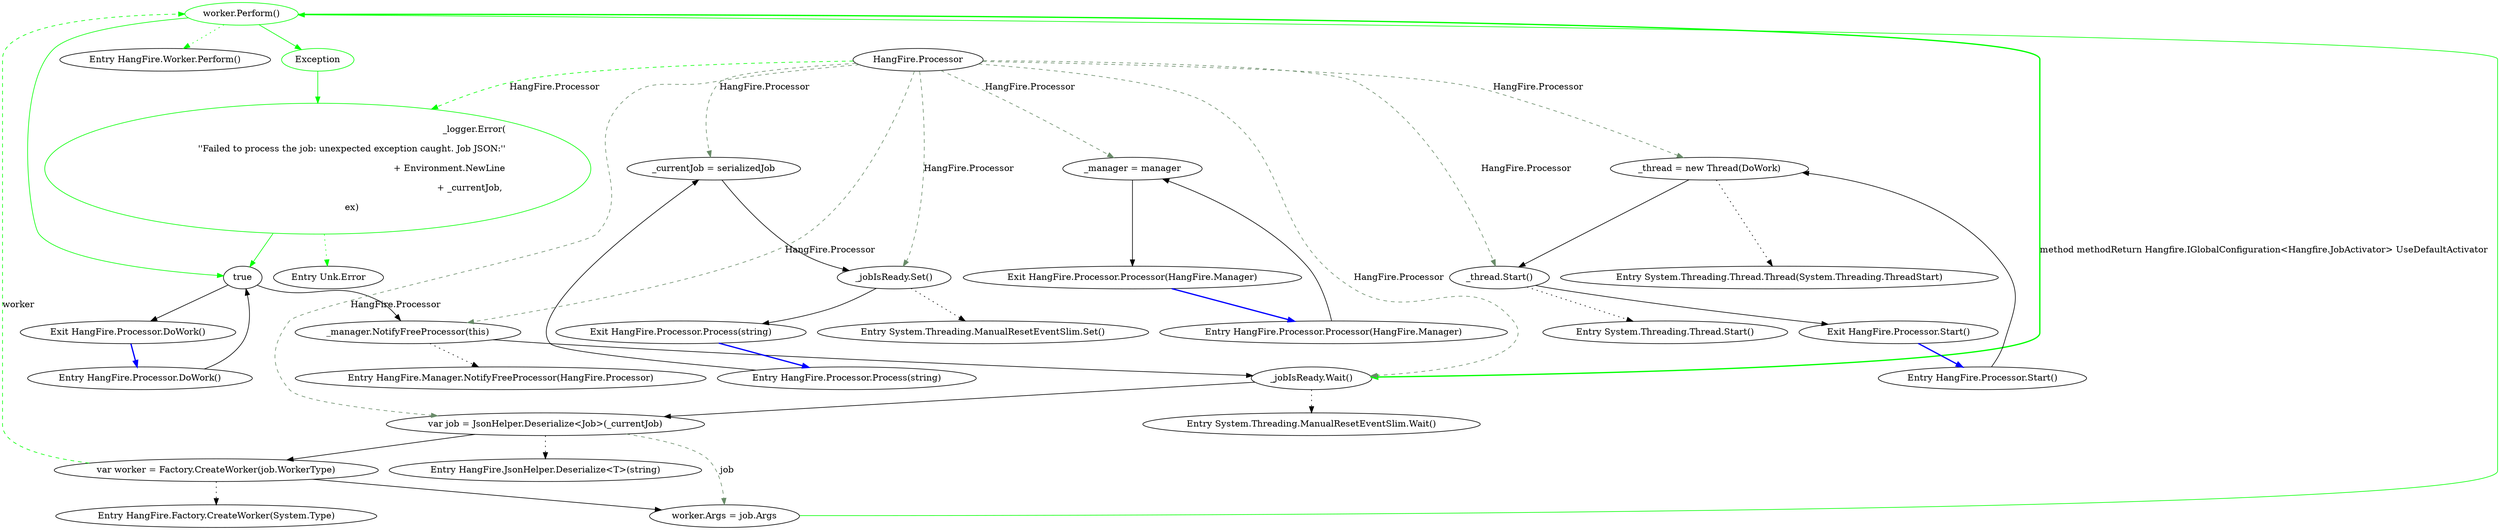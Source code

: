 digraph  {
d21 [label="worker.Perform()", span="51-51", cluster="HangFire.Processor.DoWork()", color=green, community=0];
d19 [label="var worker = Factory.CreateWorker(job.WorkerType)", span="46-46", cluster="HangFire.Processor.DoWork()"];
d20 [label="worker.Args = job.Args", span="48-48", cluster="HangFire.Processor.DoWork()"];
d22 [label=Exception, span="54-54", cluster="HangFire.Processor.DoWork()", color=green, community=0];
d15 [label=true, span="37-37", cluster="HangFire.Processor.DoWork()"];
d29 [label="Entry HangFire.Worker.Perform()", span="9-9", cluster="HangFire.Worker.Perform()"];
d17 [label="_jobIsReady.Wait()", span="40-40", cluster="HangFire.Processor.DoWork()"];
d23 [label="_logger.Error(\r\n                        ''Failed to process the job: unexpected exception caught. Job JSON:''\r\n                        + Environment.NewLine\r\n                        + _currentJob, \r\n                        ex)", span="56-60", cluster="HangFire.Processor.DoWork()", color=green, community=0];
d31 [label="HangFire.Processor", span=""];
d30 [label="Entry Unk.Error", span="", cluster="Unk.Error"];
d18 [label="var job = JsonHelper.Deserialize<Job>(_currentJob)", span="44-44", cluster="HangFire.Processor.DoWork()"];
d28 [label="Entry HangFire.Factory.CreateWorker(System.Type)", span="20-20", cluster="HangFire.Factory.CreateWorker(System.Type)"];
d14 [label="Entry HangFire.Processor.DoWork()", span="35-35", cluster="HangFire.Processor.DoWork()"];
d16 [label="_manager.NotifyFreeProcessor(this)", span="39-39", cluster="HangFire.Processor.DoWork()"];
d24 [label="Exit HangFire.Processor.DoWork()", span="35-35", cluster="HangFire.Processor.DoWork()"];
d26 [label="Entry System.Threading.ManualResetEventSlim.Wait()", span="0-0", cluster="System.Threading.ManualResetEventSlim.Wait()"];
d1 [label="_manager = manager", span="19-19", cluster="HangFire.Processor.Processor(HangFire.Manager)"];
d4 [label="_thread = new Thread(DoWork)", span="24-24", cluster="HangFire.Processor.Start()"];
d5 [label="_thread.Start()", span="25-25", cluster="HangFire.Processor.Start()"];
d10 [label="_currentJob = serializedJob", span="31-31", cluster="HangFire.Processor.Process(string)"];
d11 [label="_jobIsReady.Set()", span="32-32", cluster="HangFire.Processor.Process(string)"];
d27 [label="Entry HangFire.JsonHelper.Deserialize<T>(string)", span="11-11", cluster="HangFire.JsonHelper.Deserialize<T>(string)"];
d25 [label="Entry HangFire.Manager.NotifyFreeProcessor(HangFire.Processor)", span="40-40", cluster="HangFire.Manager.NotifyFreeProcessor(HangFire.Processor)"];
d0 [label="Entry HangFire.Processor.Processor(HangFire.Manager)", span="17-17", cluster="HangFire.Processor.Processor(HangFire.Manager)"];
d2 [label="Exit HangFire.Processor.Processor(HangFire.Manager)", span="17-17", cluster="HangFire.Processor.Processor(HangFire.Manager)"];
d3 [label="Entry HangFire.Processor.Start()", span="22-22", cluster="HangFire.Processor.Start()"];
d7 [label="Entry System.Threading.Thread.Thread(System.Threading.ThreadStart)", span="0-0", cluster="System.Threading.Thread.Thread(System.Threading.ThreadStart)"];
d6 [label="Exit HangFire.Processor.Start()", span="22-22", cluster="HangFire.Processor.Start()"];
d8 [label="Entry System.Threading.Thread.Start()", span="0-0", cluster="System.Threading.Thread.Start()"];
d9 [label="Entry HangFire.Processor.Process(string)", span="28-28", cluster="HangFire.Processor.Process(string)"];
d12 [label="Exit HangFire.Processor.Process(string)", span="28-28", cluster="HangFire.Processor.Process(string)"];
d13 [label="Entry System.Threading.ManualResetEventSlim.Set()", span="0-0", cluster="System.Threading.ManualResetEventSlim.Set()"];
d21 -> d22  [key=0, style=solid, color=green];
d21 -> d15  [key=0, style=solid, color=green];
d21 -> d29  [key=2, style=dotted, color=green];
d21 -> d17  [key=3, color=green, style=bold, label="method methodReturn Hangfire.IGlobalConfiguration<Hangfire.JobActivator> UseDefaultActivator"];
d19 -> d21  [key=1, style=dashed, color=green, label=worker];
d19 -> d20  [key=0, style=solid];
d19 -> d28  [key=2, style=dotted];
d20 -> d21  [key=0, style=solid, color=green];
d22 -> d23  [key=0, style=solid, color=green];
d15 -> d16  [key=0, style=solid];
d15 -> d24  [key=0, style=solid];
d17 -> d18  [key=0, style=solid];
d17 -> d26  [key=2, style=dotted];
d23 -> d15  [key=0, style=solid, color=green];
d23 -> d30  [key=2, style=dotted, color=green];
d31 -> d23  [key=1, style=dashed, color=green, label="HangFire.Processor"];
d31 -> d17  [key=1, style=dashed, color=darkseagreen4, label="HangFire.Processor"];
d31 -> d1  [key=1, style=dashed, color=darkseagreen4, label="HangFire.Processor"];
d31 -> d4  [key=1, style=dashed, color=darkseagreen4, label="HangFire.Processor"];
d31 -> d5  [key=1, style=dashed, color=darkseagreen4, label="HangFire.Processor"];
d31 -> d10  [key=1, style=dashed, color=darkseagreen4, label="HangFire.Processor"];
d31 -> d11  [key=1, style=dashed, color=darkseagreen4, label="HangFire.Processor"];
d31 -> d16  [key=1, style=dashed, color=darkseagreen4, label="HangFire.Processor"];
d31 -> d18  [key=1, style=dashed, color=darkseagreen4, label="HangFire.Processor"];
d18 -> d19  [key=0, style=solid];
d18 -> d20  [key=1, style=dashed, color=darkseagreen4, label=job];
d18 -> d27  [key=2, style=dotted];
d14 -> d15  [key=0, style=solid];
d16 -> d17  [key=0, style=solid];
d16 -> d25  [key=2, style=dotted];
d24 -> d14  [key=0, style=bold, color=blue];
d1 -> d2  [key=0, style=solid];
d4 -> d5  [key=0, style=solid];
d4 -> d7  [key=2, style=dotted];
d5 -> d6  [key=0, style=solid];
d5 -> d8  [key=2, style=dotted];
d10 -> d11  [key=0, style=solid];
d11 -> d12  [key=0, style=solid];
d11 -> d13  [key=2, style=dotted];
d0 -> d1  [key=0, style=solid];
d2 -> d0  [key=0, style=bold, color=blue];
d3 -> d4  [key=0, style=solid];
d6 -> d3  [key=0, style=bold, color=blue];
d9 -> d10  [key=0, style=solid];
d12 -> d9  [key=0, style=bold, color=blue];
}
